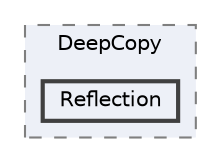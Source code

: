 digraph "plugins/learndash-certificate-builder/vendor/myclabs/deep-copy/src/DeepCopy/Reflection"
{
 // LATEX_PDF_SIZE
  bgcolor="transparent";
  edge [fontname=Helvetica,fontsize=10,labelfontname=Helvetica,labelfontsize=10];
  node [fontname=Helvetica,fontsize=10,shape=box,height=0.2,width=0.4];
  compound=true
  subgraph clusterdir_aa361947ba1426f954b5f988a13723a6 {
    graph [ bgcolor="#edf0f7", pencolor="grey50", label="DeepCopy", fontname=Helvetica,fontsize=10 style="filled,dashed", URL="dir_aa361947ba1426f954b5f988a13723a6.html",tooltip=""]
  dir_6e48fdcbe03fac4a50187f87d34d2d83 [label="Reflection", fillcolor="#edf0f7", color="grey25", style="filled,bold", URL="dir_6e48fdcbe03fac4a50187f87d34d2d83.html",tooltip=""];
  }
}

